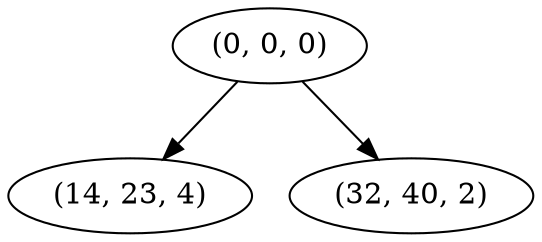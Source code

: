 digraph tree {
    "(0, 0, 0)";
    "(14, 23, 4)";
    "(32, 40, 2)";
    "(0, 0, 0)" -> "(14, 23, 4)";
    "(0, 0, 0)" -> "(32, 40, 2)";
}
